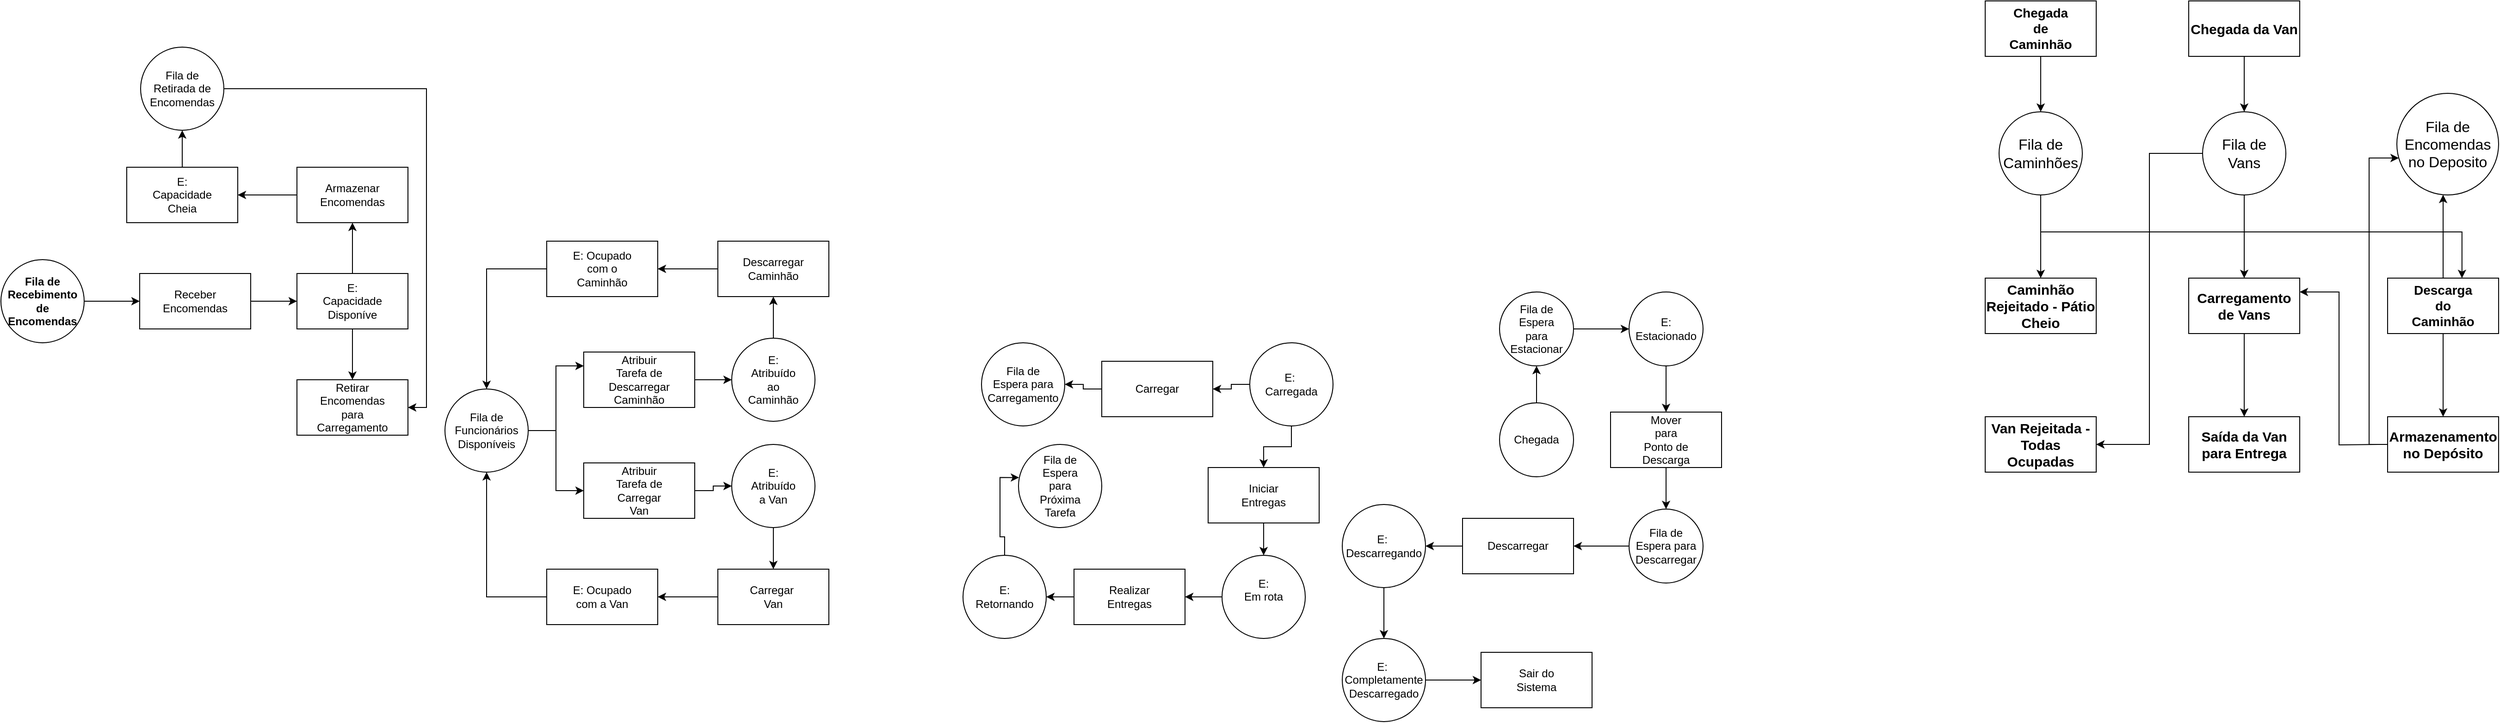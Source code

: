 <mxfile version="24.7.7">
  <diagram name="Página-1" id="Q5q7qPohx900-bVzsuvk">
    <mxGraphModel dx="4255" dy="557" grid="1" gridSize="10" guides="1" tooltips="1" connect="1" arrows="1" fold="1" page="1" pageScale="1" pageWidth="827" pageHeight="1169" math="0" shadow="0">
      <root>
        <mxCell id="0" />
        <mxCell id="1" parent="0" />
        <mxCell id="GUM8zhKuWnprm1asTcz1-36" style="edgeStyle=orthogonalEdgeStyle;rounded=0;orthogonalLoop=1;jettySize=auto;html=1;entryX=0.5;entryY=0;entryDx=0;entryDy=0;" parent="1" source="GUM8zhKuWnprm1asTcz1-1" target="GUM8zhKuWnprm1asTcz1-35" edge="1">
          <mxGeometry relative="1" as="geometry" />
        </mxCell>
        <mxCell id="GUM8zhKuWnprm1asTcz1-1" value="" style="ellipse;whiteSpace=wrap;html=1;aspect=fixed;" parent="1" vertex="1">
          <mxGeometry x="250" y="130" width="90" height="90" as="geometry" />
        </mxCell>
        <mxCell id="GUM8zhKuWnprm1asTcz1-34" style="edgeStyle=orthogonalEdgeStyle;rounded=0;orthogonalLoop=1;jettySize=auto;html=1;entryX=0.5;entryY=0;entryDx=0;entryDy=0;" parent="1" source="GUM8zhKuWnprm1asTcz1-2" target="GUM8zhKuWnprm1asTcz1-1" edge="1">
          <mxGeometry relative="1" as="geometry" />
        </mxCell>
        <mxCell id="GUM8zhKuWnprm1asTcz1-2" value="" style="rounded=0;whiteSpace=wrap;html=1;" parent="1" vertex="1">
          <mxGeometry x="235" y="10" width="120" height="60" as="geometry" />
        </mxCell>
        <mxCell id="GUM8zhKuWnprm1asTcz1-6" value="&lt;font style=&quot;font-size: 16px;&quot;&gt;Fila de Caminhões&lt;/font&gt;" style="text;strokeColor=none;align=center;fillColor=none;html=1;verticalAlign=middle;whiteSpace=wrap;rounded=0;" parent="1" vertex="1">
          <mxGeometry x="265" y="160" width="60" height="30" as="geometry" />
        </mxCell>
        <mxCell id="GUM8zhKuWnprm1asTcz1-8" value="" style="ellipse;whiteSpace=wrap;html=1;aspect=fixed;" parent="1" vertex="1">
          <mxGeometry x="680" y="110" width="110" height="110" as="geometry" />
        </mxCell>
        <mxCell id="GUM8zhKuWnprm1asTcz1-9" value="&lt;font style=&quot;font-size: 16px;&quot;&gt;Fila de Encomendas no Deposito&lt;/font&gt;" style="text;strokeColor=none;align=center;fillColor=none;html=1;verticalAlign=middle;whiteSpace=wrap;rounded=0;" parent="1" vertex="1">
          <mxGeometry x="705" y="150" width="60" height="30" as="geometry" />
        </mxCell>
        <mxCell id="GUM8zhKuWnprm1asTcz1-33" style="edgeStyle=orthogonalEdgeStyle;rounded=0;orthogonalLoop=1;jettySize=auto;html=1;" parent="1" source="GUM8zhKuWnprm1asTcz1-10" target="GUM8zhKuWnprm1asTcz1-15" edge="1">
          <mxGeometry relative="1" as="geometry" />
        </mxCell>
        <mxCell id="GUM8zhKuWnprm1asTcz1-42" style="edgeStyle=orthogonalEdgeStyle;rounded=0;orthogonalLoop=1;jettySize=auto;html=1;entryX=1;entryY=0.5;entryDx=0;entryDy=0;" parent="1" source="GUM8zhKuWnprm1asTcz1-10" target="GUM8zhKuWnprm1asTcz1-37" edge="1">
          <mxGeometry relative="1" as="geometry" />
        </mxCell>
        <mxCell id="GUM8zhKuWnprm1asTcz1-10" value="" style="ellipse;whiteSpace=wrap;html=1;aspect=fixed;" parent="1" vertex="1">
          <mxGeometry x="470" y="130" width="90" height="90" as="geometry" />
        </mxCell>
        <mxCell id="GUM8zhKuWnprm1asTcz1-11" value="&lt;font style=&quot;font-size: 16px;&quot;&gt;Fila de Vans&lt;/font&gt;" style="text;strokeColor=none;align=center;fillColor=none;html=1;verticalAlign=middle;whiteSpace=wrap;rounded=0;" parent="1" vertex="1">
          <mxGeometry x="485" y="160" width="60" height="30" as="geometry" />
        </mxCell>
        <mxCell id="GUM8zhKuWnprm1asTcz1-23" style="edgeStyle=orthogonalEdgeStyle;rounded=0;orthogonalLoop=1;jettySize=auto;html=1;" parent="1" source="GUM8zhKuWnprm1asTcz1-15" target="GUM8zhKuWnprm1asTcz1-22" edge="1">
          <mxGeometry relative="1" as="geometry" />
        </mxCell>
        <mxCell id="GUM8zhKuWnprm1asTcz1-15" value="&lt;b&gt;&lt;font style=&quot;font-size: 15px;&quot;&gt;Carregamento de Vans&lt;/font&gt;&lt;/b&gt;" style="rounded=0;whiteSpace=wrap;html=1;" parent="1" vertex="1">
          <mxGeometry x="455" y="310" width="120" height="60" as="geometry" />
        </mxCell>
        <mxCell id="GUM8zhKuWnprm1asTcz1-26" style="edgeStyle=orthogonalEdgeStyle;rounded=0;orthogonalLoop=1;jettySize=auto;html=1;" parent="1" source="GUM8zhKuWnprm1asTcz1-16" target="GUM8zhKuWnprm1asTcz1-8" edge="1">
          <mxGeometry relative="1" as="geometry">
            <Array as="points">
              <mxPoint x="730" y="240" />
              <mxPoint x="730" y="240" />
            </Array>
          </mxGeometry>
        </mxCell>
        <mxCell id="GUM8zhKuWnprm1asTcz1-31" style="edgeStyle=orthogonalEdgeStyle;rounded=0;orthogonalLoop=1;jettySize=auto;html=1;entryX=0.5;entryY=0;entryDx=0;entryDy=0;" parent="1" source="GUM8zhKuWnprm1asTcz1-16" target="GUM8zhKuWnprm1asTcz1-20" edge="1">
          <mxGeometry relative="1" as="geometry" />
        </mxCell>
        <mxCell id="GUM8zhKuWnprm1asTcz1-16" value="" style="rounded=0;whiteSpace=wrap;html=1;" parent="1" vertex="1">
          <mxGeometry x="670" y="310" width="120" height="60" as="geometry" />
        </mxCell>
        <mxCell id="GUM8zhKuWnprm1asTcz1-18" value="&lt;strong&gt;&lt;font style=&quot;font-size: 14px;&quot;&gt;Chegada de Caminhão&lt;/font&gt;&lt;/strong&gt;" style="text;strokeColor=none;align=center;fillColor=none;html=1;verticalAlign=middle;whiteSpace=wrap;rounded=0;" parent="1" vertex="1">
          <mxGeometry x="265" y="25" width="60" height="30" as="geometry" />
        </mxCell>
        <mxCell id="GUM8zhKuWnprm1asTcz1-19" value="&lt;b&gt;&lt;font style=&quot;font-size: 14px;&quot;&gt;Descarga do Caminhão&lt;/font&gt;&lt;/b&gt;" style="text;strokeColor=none;align=center;fillColor=none;html=1;verticalAlign=middle;whiteSpace=wrap;rounded=0;" parent="1" vertex="1">
          <mxGeometry x="700" y="325" width="60" height="30" as="geometry" />
        </mxCell>
        <mxCell id="GUM8zhKuWnprm1asTcz1-27" style="edgeStyle=orthogonalEdgeStyle;rounded=0;orthogonalLoop=1;jettySize=auto;html=1;" parent="1" source="GUM8zhKuWnprm1asTcz1-20" target="GUM8zhKuWnprm1asTcz1-8" edge="1">
          <mxGeometry relative="1" as="geometry">
            <Array as="points">
              <mxPoint x="650" y="490" />
              <mxPoint x="650" y="180" />
            </Array>
          </mxGeometry>
        </mxCell>
        <mxCell id="GUM8zhKuWnprm1asTcz1-20" value="" style="rounded=0;whiteSpace=wrap;html=1;" parent="1" vertex="1">
          <mxGeometry x="670" y="460" width="120" height="60" as="geometry" />
        </mxCell>
        <mxCell id="GUM8zhKuWnprm1asTcz1-28" style="edgeStyle=orthogonalEdgeStyle;rounded=0;orthogonalLoop=1;jettySize=auto;html=1;entryX=1;entryY=0.25;entryDx=0;entryDy=0;" parent="1" target="GUM8zhKuWnprm1asTcz1-15" edge="1">
          <mxGeometry relative="1" as="geometry">
            <mxPoint x="660" y="490" as="sourcePoint" />
          </mxGeometry>
        </mxCell>
        <mxCell id="GUM8zhKuWnprm1asTcz1-21" value="&lt;b&gt;&lt;font style=&quot;font-size: 15px;&quot;&gt;Armazenamento no Depósito&lt;/font&gt;&lt;/b&gt;" style="text;strokeColor=none;align=center;fillColor=none;html=1;verticalAlign=middle;whiteSpace=wrap;rounded=0;" parent="1" vertex="1">
          <mxGeometry x="700" y="475" width="60" height="30" as="geometry" />
        </mxCell>
        <mxCell id="GUM8zhKuWnprm1asTcz1-22" value="&lt;b&gt;&lt;font style=&quot;font-size: 15px;&quot;&gt;Saída da Van para Entrega&lt;/font&gt;&lt;/b&gt;" style="rounded=0;whiteSpace=wrap;html=1;" parent="1" vertex="1">
          <mxGeometry x="455" y="460" width="120" height="60" as="geometry" />
        </mxCell>
        <mxCell id="GUM8zhKuWnprm1asTcz1-24" style="edgeStyle=orthogonalEdgeStyle;rounded=0;orthogonalLoop=1;jettySize=auto;html=1;entryX=0.67;entryY=0;entryDx=0;entryDy=0;entryPerimeter=0;" parent="1" source="GUM8zhKuWnprm1asTcz1-1" target="GUM8zhKuWnprm1asTcz1-16" edge="1">
          <mxGeometry relative="1" as="geometry">
            <Array as="points">
              <mxPoint x="295" y="260" />
              <mxPoint x="750" y="260" />
            </Array>
          </mxGeometry>
        </mxCell>
        <mxCell id="GUM8zhKuWnprm1asTcz1-32" style="edgeStyle=orthogonalEdgeStyle;rounded=0;orthogonalLoop=1;jettySize=auto;html=1;" parent="1" source="GUM8zhKuWnprm1asTcz1-30" target="GUM8zhKuWnprm1asTcz1-10" edge="1">
          <mxGeometry relative="1" as="geometry" />
        </mxCell>
        <mxCell id="GUM8zhKuWnprm1asTcz1-30" value="&lt;b&gt;&lt;font style=&quot;font-size: 15px;&quot;&gt;Chegada da Van&lt;/font&gt;&lt;/b&gt;" style="rounded=0;whiteSpace=wrap;html=1;" parent="1" vertex="1">
          <mxGeometry x="455" y="10" width="120" height="60" as="geometry" />
        </mxCell>
        <mxCell id="GUM8zhKuWnprm1asTcz1-35" value="&lt;b&gt;&lt;font style=&quot;font-size: 15px;&quot;&gt;Caminhão Rejeitado - Pátio Cheio&lt;/font&gt;&lt;/b&gt;" style="rounded=0;whiteSpace=wrap;html=1;" parent="1" vertex="1">
          <mxGeometry x="235" y="310" width="120" height="60" as="geometry" />
        </mxCell>
        <mxCell id="GUM8zhKuWnprm1asTcz1-37" value="&lt;b&gt;&lt;font style=&quot;font-size: 15px;&quot;&gt;Van Rejeitada - Todas Ocupadas&lt;/font&gt;&lt;/b&gt;" style="rounded=0;whiteSpace=wrap;html=1;" parent="1" vertex="1">
          <mxGeometry x="235" y="460" width="120" height="60" as="geometry" />
        </mxCell>
        <mxCell id="uj5L98HSaP3SKRjl4dqv-31" style="edgeStyle=orthogonalEdgeStyle;rounded=0;orthogonalLoop=1;jettySize=auto;html=1;entryX=0;entryY=0.5;entryDx=0;entryDy=0;" edge="1" parent="1" source="uj5L98HSaP3SKRjl4dqv-2" target="uj5L98HSaP3SKRjl4dqv-5">
          <mxGeometry relative="1" as="geometry" />
        </mxCell>
        <mxCell id="uj5L98HSaP3SKRjl4dqv-2" value="" style="ellipse;whiteSpace=wrap;html=1;aspect=fixed;" vertex="1" parent="1">
          <mxGeometry x="-290" y="325" width="80" height="80" as="geometry" />
        </mxCell>
        <mxCell id="uj5L98HSaP3SKRjl4dqv-3" value="Fila de Espera para Estacionar" style="text;strokeColor=none;align=center;fillColor=none;html=1;verticalAlign=middle;whiteSpace=wrap;rounded=0;" vertex="1" parent="1">
          <mxGeometry x="-280" y="350" width="60" height="30" as="geometry" />
        </mxCell>
        <mxCell id="uj5L98HSaP3SKRjl4dqv-32" style="edgeStyle=orthogonalEdgeStyle;rounded=0;orthogonalLoop=1;jettySize=auto;html=1;entryX=0.5;entryY=0;entryDx=0;entryDy=0;" edge="1" parent="1" source="uj5L98HSaP3SKRjl4dqv-5" target="uj5L98HSaP3SKRjl4dqv-22">
          <mxGeometry relative="1" as="geometry" />
        </mxCell>
        <mxCell id="uj5L98HSaP3SKRjl4dqv-5" value="" style="ellipse;whiteSpace=wrap;html=1;aspect=fixed;" vertex="1" parent="1">
          <mxGeometry x="-150" y="325" width="80" height="80" as="geometry" />
        </mxCell>
        <mxCell id="uj5L98HSaP3SKRjl4dqv-7" value="E: Estacionado" style="text;strokeColor=none;align=center;fillColor=none;html=1;verticalAlign=middle;whiteSpace=wrap;rounded=0;" vertex="1" parent="1">
          <mxGeometry x="-140" y="350" width="60" height="30" as="geometry" />
        </mxCell>
        <mxCell id="uj5L98HSaP3SKRjl4dqv-35" style="edgeStyle=orthogonalEdgeStyle;rounded=0;orthogonalLoop=1;jettySize=auto;html=1;entryX=1;entryY=0.5;entryDx=0;entryDy=0;" edge="1" parent="1" source="uj5L98HSaP3SKRjl4dqv-8" target="uj5L98HSaP3SKRjl4dqv-24">
          <mxGeometry relative="1" as="geometry" />
        </mxCell>
        <mxCell id="uj5L98HSaP3SKRjl4dqv-8" value="" style="ellipse;whiteSpace=wrap;html=1;aspect=fixed;" vertex="1" parent="1">
          <mxGeometry x="-150" y="560" width="80" height="80" as="geometry" />
        </mxCell>
        <mxCell id="uj5L98HSaP3SKRjl4dqv-9" value="Fila de Espera para Descarregar" style="text;strokeColor=none;align=center;fillColor=none;html=1;verticalAlign=middle;whiteSpace=wrap;rounded=0;" vertex="1" parent="1">
          <mxGeometry x="-140" y="585" width="60" height="30" as="geometry" />
        </mxCell>
        <mxCell id="uj5L98HSaP3SKRjl4dqv-37" style="edgeStyle=orthogonalEdgeStyle;rounded=0;orthogonalLoop=1;jettySize=auto;html=1;entryX=0.5;entryY=0;entryDx=0;entryDy=0;" edge="1" parent="1" source="uj5L98HSaP3SKRjl4dqv-11" target="uj5L98HSaP3SKRjl4dqv-17">
          <mxGeometry relative="1" as="geometry" />
        </mxCell>
        <mxCell id="uj5L98HSaP3SKRjl4dqv-11" value="" style="ellipse;whiteSpace=wrap;html=1;aspect=fixed;" vertex="1" parent="1">
          <mxGeometry x="-460" y="555" width="90" height="90" as="geometry" />
        </mxCell>
        <mxCell id="uj5L98HSaP3SKRjl4dqv-12" value="E:&amp;nbsp;&lt;br&gt;Descarregando" style="text;strokeColor=none;align=center;fillColor=none;html=1;verticalAlign=middle;whiteSpace=wrap;rounded=0;" vertex="1" parent="1">
          <mxGeometry x="-445" y="585" width="60" height="30" as="geometry" />
        </mxCell>
        <mxCell id="uj5L98HSaP3SKRjl4dqv-38" style="edgeStyle=orthogonalEdgeStyle;rounded=0;orthogonalLoop=1;jettySize=auto;html=1;entryX=0;entryY=0.5;entryDx=0;entryDy=0;" edge="1" parent="1" source="uj5L98HSaP3SKRjl4dqv-17" target="uj5L98HSaP3SKRjl4dqv-26">
          <mxGeometry relative="1" as="geometry" />
        </mxCell>
        <mxCell id="uj5L98HSaP3SKRjl4dqv-17" value="" style="ellipse;whiteSpace=wrap;html=1;aspect=fixed;" vertex="1" parent="1">
          <mxGeometry x="-460" y="700" width="90" height="90" as="geometry" />
        </mxCell>
        <mxCell id="uj5L98HSaP3SKRjl4dqv-18" value="E:&amp;nbsp;&lt;br&gt;Completamente Descarregado" style="text;strokeColor=none;align=center;fillColor=none;html=1;verticalAlign=middle;whiteSpace=wrap;rounded=0;" vertex="1" parent="1">
          <mxGeometry x="-445" y="730" width="60" height="30" as="geometry" />
        </mxCell>
        <mxCell id="uj5L98HSaP3SKRjl4dqv-33" style="edgeStyle=orthogonalEdgeStyle;rounded=0;orthogonalLoop=1;jettySize=auto;html=1;entryX=0.5;entryY=0;entryDx=0;entryDy=0;" edge="1" parent="1" source="uj5L98HSaP3SKRjl4dqv-22" target="uj5L98HSaP3SKRjl4dqv-8">
          <mxGeometry relative="1" as="geometry" />
        </mxCell>
        <mxCell id="uj5L98HSaP3SKRjl4dqv-22" value="" style="rounded=0;whiteSpace=wrap;html=1;" vertex="1" parent="1">
          <mxGeometry x="-170" y="455" width="120" height="60" as="geometry" />
        </mxCell>
        <mxCell id="uj5L98HSaP3SKRjl4dqv-23" value="Mover para Ponto de Descarga" style="text;strokeColor=none;align=center;fillColor=none;html=1;verticalAlign=middle;whiteSpace=wrap;rounded=0;" vertex="1" parent="1">
          <mxGeometry x="-140" y="470" width="60" height="30" as="geometry" />
        </mxCell>
        <mxCell id="uj5L98HSaP3SKRjl4dqv-36" style="edgeStyle=orthogonalEdgeStyle;rounded=0;orthogonalLoop=1;jettySize=auto;html=1;entryX=1;entryY=0.5;entryDx=0;entryDy=0;" edge="1" parent="1" source="uj5L98HSaP3SKRjl4dqv-24" target="uj5L98HSaP3SKRjl4dqv-11">
          <mxGeometry relative="1" as="geometry" />
        </mxCell>
        <mxCell id="uj5L98HSaP3SKRjl4dqv-24" value="" style="rounded=0;whiteSpace=wrap;html=1;" vertex="1" parent="1">
          <mxGeometry x="-330" y="570" width="120" height="60" as="geometry" />
        </mxCell>
        <mxCell id="uj5L98HSaP3SKRjl4dqv-25" value="Descarregar " style="text;strokeColor=none;align=center;fillColor=none;html=1;verticalAlign=middle;whiteSpace=wrap;rounded=0;" vertex="1" parent="1">
          <mxGeometry x="-300" y="585" width="60" height="30" as="geometry" />
        </mxCell>
        <mxCell id="uj5L98HSaP3SKRjl4dqv-26" value="" style="rounded=0;whiteSpace=wrap;html=1;" vertex="1" parent="1">
          <mxGeometry x="-310" y="715" width="120" height="60" as="geometry" />
        </mxCell>
        <mxCell id="uj5L98HSaP3SKRjl4dqv-27" value="Sair do Sistema" style="text;strokeColor=none;align=center;fillColor=none;html=1;verticalAlign=middle;whiteSpace=wrap;rounded=0;" vertex="1" parent="1">
          <mxGeometry x="-280" y="730" width="60" height="30" as="geometry" />
        </mxCell>
        <mxCell id="uj5L98HSaP3SKRjl4dqv-41" style="edgeStyle=orthogonalEdgeStyle;rounded=0;orthogonalLoop=1;jettySize=auto;html=1;entryX=0.5;entryY=1;entryDx=0;entryDy=0;" edge="1" parent="1" source="uj5L98HSaP3SKRjl4dqv-28" target="uj5L98HSaP3SKRjl4dqv-2">
          <mxGeometry relative="1" as="geometry" />
        </mxCell>
        <mxCell id="uj5L98HSaP3SKRjl4dqv-28" value="" style="ellipse;whiteSpace=wrap;html=1;aspect=fixed;" vertex="1" parent="1">
          <mxGeometry x="-290" y="445" width="80" height="80" as="geometry" />
        </mxCell>
        <mxCell id="uj5L98HSaP3SKRjl4dqv-29" value="Chegada" style="text;strokeColor=none;align=center;fillColor=none;html=1;verticalAlign=middle;whiteSpace=wrap;rounded=0;" vertex="1" parent="1">
          <mxGeometry x="-280" y="470" width="60" height="30" as="geometry" />
        </mxCell>
        <mxCell id="uj5L98HSaP3SKRjl4dqv-42" value="" style="ellipse;whiteSpace=wrap;html=1;aspect=fixed;" vertex="1" parent="1">
          <mxGeometry x="-850" y="380" width="90" height="90" as="geometry" />
        </mxCell>
        <mxCell id="uj5L98HSaP3SKRjl4dqv-43" value="Fila de Espera para Carregamento" style="text;strokeColor=none;align=center;fillColor=none;html=1;verticalAlign=middle;whiteSpace=wrap;rounded=0;" vertex="1" parent="1">
          <mxGeometry x="-835" y="410" width="60" height="30" as="geometry" />
        </mxCell>
        <mxCell id="uj5L98HSaP3SKRjl4dqv-91" style="edgeStyle=orthogonalEdgeStyle;rounded=0;orthogonalLoop=1;jettySize=auto;html=1;entryX=1;entryY=0.5;entryDx=0;entryDy=0;" edge="1" parent="1" source="uj5L98HSaP3SKRjl4dqv-44" target="uj5L98HSaP3SKRjl4dqv-79">
          <mxGeometry relative="1" as="geometry" />
        </mxCell>
        <mxCell id="uj5L98HSaP3SKRjl4dqv-92" style="edgeStyle=orthogonalEdgeStyle;rounded=0;orthogonalLoop=1;jettySize=auto;html=1;entryX=0.5;entryY=0;entryDx=0;entryDy=0;" edge="1" parent="1" source="uj5L98HSaP3SKRjl4dqv-44" target="uj5L98HSaP3SKRjl4dqv-60">
          <mxGeometry relative="1" as="geometry" />
        </mxCell>
        <mxCell id="uj5L98HSaP3SKRjl4dqv-44" value="" style="ellipse;whiteSpace=wrap;html=1;aspect=fixed;" vertex="1" parent="1">
          <mxGeometry x="-560" y="380" width="90" height="90" as="geometry" />
        </mxCell>
        <mxCell id="uj5L98HSaP3SKRjl4dqv-45" value="E:&amp;nbsp;&lt;br&gt;Carregada" style="text;strokeColor=none;align=center;fillColor=none;html=1;verticalAlign=middle;whiteSpace=wrap;rounded=0;" vertex="1" parent="1">
          <mxGeometry x="-545" y="410" width="60" height="30" as="geometry" />
        </mxCell>
        <mxCell id="uj5L98HSaP3SKRjl4dqv-93" style="edgeStyle=orthogonalEdgeStyle;rounded=0;orthogonalLoop=1;jettySize=auto;html=1;entryX=1;entryY=0.5;entryDx=0;entryDy=0;" edge="1" parent="1" source="uj5L98HSaP3SKRjl4dqv-48" target="uj5L98HSaP3SKRjl4dqv-62">
          <mxGeometry relative="1" as="geometry" />
        </mxCell>
        <mxCell id="uj5L98HSaP3SKRjl4dqv-48" value="" style="ellipse;whiteSpace=wrap;html=1;aspect=fixed;" vertex="1" parent="1">
          <mxGeometry x="-590" y="610" width="90" height="90" as="geometry" />
        </mxCell>
        <mxCell id="uj5L98HSaP3SKRjl4dqv-49" value="E: &lt;br&gt;Em rota&lt;br&gt;&lt;span style=&quot;color: rgba(0, 0, 0, 0); font-family: monospace; font-size: 0px; text-align: start; text-wrap: nowrap;&quot;&gt;%3CmxGraphModel%3E%3Croot%3E%3CmxCell%20id%3D%220%22%2F%3E%3CmxCell%20id%3D%221%22%20parent%3D%220%22%2F%3E%3CmxCell%20id%3D%222%22%20value%3D%22%22%20style%3D%22ellipse%3BwhiteSpace%3Dwrap%3Bhtml%3D1%3Baspect%3Dfixed%3B%22%20vertex%3D%221%22%20parent%3D%221%22%3E%3CmxGeometry%20x%3D%22-680%22%20y%3D%22520%22%20width%3D%2290%22%20height%3D%2290%22%20as%3D%22geometry%22%2F%3E%3C%2FmxCell%3E%3CmxCell%20id%3D%223%22%20value%3D%22E%3A%26amp%3Bnbsp%3B%26lt%3Bbr%26gt%3BCarregada%22%20style%3D%22text%3BstrokeColor%3Dnone%3Balign%3Dcenter%3BfillColor%3Dnone%3Bhtml%3D1%3BverticalAlign%3Dmiddle%3BwhiteSpace%3Dwrap%3Brounded%3D0%3B%22%20vertex%3D%221%22%20parent%3D%221%22%3E%3CmxGeometry%20x%3D%22-665%22%20y%3D%22550%22%20width%3D%2260%22%20height%3D%2230%22%20as%3D%22geometry%22%2F%3E%3C%2FmxCell%3E%3C%2Froot%3E%3C%2FmxGraphModel%3E&lt;/span&gt;&lt;span style=&quot;color: rgba(0, 0, 0, 0); font-family: monospace; font-size: 0px; text-align: start; text-wrap: nowrap;&quot;&gt;asdf3CmxGraphModel%3E%3Croot%3E%3CmxCell%20id%3D%220%22%2F%3E%3CmxCell%20id%3D%221%22%20parent%3D%220%22%2F%3E%3CmxCell%20id%3D%222%22%20value%3D%22%22%20style%3D%22ellipse%3BwhiteSpace%3Dwrap%3Bhtml%3D1%3Baspect%3Dfixed%3B%22%20vertex%3D%221%22%20parent%3D%221%22%3E%3CmxGeometry%20x%3D%22-680%22%20y%3D%22520%22%20width%3D%2290%22%20height%3D%2290%22%20as%3D%22geometry%22%2F%3E%3C%2FmxCell%3E%3CmxCell%20id%3D%223%22%20value%3D%22E%3A%26amp%3Bnbsp%3B%26lt%3Bbr%26gt%3BCarregada%22%20style%3D%22text%3BstrokeColor%3Dnone%3Balign%3Dcenter%3BfillColor%3Dnone%3Bhtml%3D1%3BverticalAlign%3Dmiddle%3BwhiteSpace%3Dwrap%3Brounded%3D0%3B%22%20vertex%3D%221%22%20parent%3D%221%22%3E%3CmxGeometry%20x%3D%22-665%22%20y%3D%22550%22%20width%3D%2260%22%20height%3D%2230%22%20as%3D%22geometry%22%2F%3E%3C%2FmxCell%3E%3C%2Froot%3E%3C%2FmxGraphModel%3E&lt;/span&gt;" style="text;strokeColor=none;align=center;fillColor=none;html=1;verticalAlign=middle;whiteSpace=wrap;rounded=0;" vertex="1" parent="1">
          <mxGeometry x="-575" y="640" width="60" height="30" as="geometry" />
        </mxCell>
        <mxCell id="uj5L98HSaP3SKRjl4dqv-52" value="" style="ellipse;whiteSpace=wrap;html=1;aspect=fixed;" vertex="1" parent="1">
          <mxGeometry x="-810" y="490" width="90" height="90" as="geometry" />
        </mxCell>
        <mxCell id="uj5L98HSaP3SKRjl4dqv-53" value="Fila de Espera para Próxima Tarefa" style="text;strokeColor=none;align=center;fillColor=none;html=1;verticalAlign=middle;whiteSpace=wrap;rounded=0;" vertex="1" parent="1">
          <mxGeometry x="-795" y="520" width="60" height="30" as="geometry" />
        </mxCell>
        <mxCell id="uj5L98HSaP3SKRjl4dqv-76" style="edgeStyle=orthogonalEdgeStyle;rounded=0;orthogonalLoop=1;jettySize=auto;html=1;entryX=0.5;entryY=0;entryDx=0;entryDy=0;" edge="1" parent="1" source="uj5L98HSaP3SKRjl4dqv-60" target="uj5L98HSaP3SKRjl4dqv-48">
          <mxGeometry relative="1" as="geometry" />
        </mxCell>
        <mxCell id="uj5L98HSaP3SKRjl4dqv-60" value="" style="rounded=0;whiteSpace=wrap;html=1;" vertex="1" parent="1">
          <mxGeometry x="-605" y="515" width="120" height="60" as="geometry" />
        </mxCell>
        <mxCell id="uj5L98HSaP3SKRjl4dqv-61" value="Iniciar Entregas" style="text;strokeColor=none;align=center;fillColor=none;html=1;verticalAlign=middle;whiteSpace=wrap;rounded=0;" vertex="1" parent="1">
          <mxGeometry x="-575" y="530" width="60" height="30" as="geometry" />
        </mxCell>
        <mxCell id="uj5L98HSaP3SKRjl4dqv-96" style="edgeStyle=orthogonalEdgeStyle;rounded=0;orthogonalLoop=1;jettySize=auto;html=1;entryX=1;entryY=0.5;entryDx=0;entryDy=0;" edge="1" parent="1" source="uj5L98HSaP3SKRjl4dqv-62" target="uj5L98HSaP3SKRjl4dqv-94">
          <mxGeometry relative="1" as="geometry" />
        </mxCell>
        <mxCell id="uj5L98HSaP3SKRjl4dqv-62" value="" style="rounded=0;whiteSpace=wrap;html=1;" vertex="1" parent="1">
          <mxGeometry x="-750" y="625" width="120" height="60" as="geometry" />
        </mxCell>
        <mxCell id="uj5L98HSaP3SKRjl4dqv-63" value="Realizar Entregas " style="text;strokeColor=none;align=center;fillColor=none;html=1;verticalAlign=middle;whiteSpace=wrap;rounded=0;" vertex="1" parent="1">
          <mxGeometry x="-720" y="640" width="60" height="30" as="geometry" />
        </mxCell>
        <mxCell id="uj5L98HSaP3SKRjl4dqv-90" style="edgeStyle=orthogonalEdgeStyle;rounded=0;orthogonalLoop=1;jettySize=auto;html=1;entryX=1;entryY=0.5;entryDx=0;entryDy=0;" edge="1" parent="1" source="uj5L98HSaP3SKRjl4dqv-79" target="uj5L98HSaP3SKRjl4dqv-42">
          <mxGeometry relative="1" as="geometry" />
        </mxCell>
        <mxCell id="uj5L98HSaP3SKRjl4dqv-79" value="" style="rounded=0;whiteSpace=wrap;html=1;" vertex="1" parent="1">
          <mxGeometry x="-720" y="400" width="120" height="60" as="geometry" />
        </mxCell>
        <mxCell id="uj5L98HSaP3SKRjl4dqv-80" value="Carregar" style="text;strokeColor=none;align=center;fillColor=none;html=1;verticalAlign=middle;whiteSpace=wrap;rounded=0;" vertex="1" parent="1">
          <mxGeometry x="-690" y="415" width="60" height="30" as="geometry" />
        </mxCell>
        <mxCell id="uj5L98HSaP3SKRjl4dqv-94" value="" style="ellipse;whiteSpace=wrap;html=1;aspect=fixed;" vertex="1" parent="1">
          <mxGeometry x="-870" y="610" width="90" height="90" as="geometry" />
        </mxCell>
        <mxCell id="uj5L98HSaP3SKRjl4dqv-95" value="E:&lt;br&gt;Retornando" style="text;strokeColor=none;align=center;fillColor=none;html=1;verticalAlign=middle;whiteSpace=wrap;rounded=0;" vertex="1" parent="1">
          <mxGeometry x="-855" y="640" width="60" height="30" as="geometry" />
        </mxCell>
        <mxCell id="uj5L98HSaP3SKRjl4dqv-97" style="edgeStyle=orthogonalEdgeStyle;rounded=0;orthogonalLoop=1;jettySize=auto;html=1;entryX=0.007;entryY=0.398;entryDx=0;entryDy=0;entryPerimeter=0;" edge="1" parent="1" source="uj5L98HSaP3SKRjl4dqv-94" target="uj5L98HSaP3SKRjl4dqv-52">
          <mxGeometry relative="1" as="geometry" />
        </mxCell>
        <mxCell id="uj5L98HSaP3SKRjl4dqv-116" style="edgeStyle=orthogonalEdgeStyle;rounded=0;orthogonalLoop=1;jettySize=auto;html=1;entryX=0;entryY=0.25;entryDx=0;entryDy=0;" edge="1" parent="1" source="uj5L98HSaP3SKRjl4dqv-98" target="uj5L98HSaP3SKRjl4dqv-100">
          <mxGeometry relative="1" as="geometry" />
        </mxCell>
        <mxCell id="uj5L98HSaP3SKRjl4dqv-117" style="edgeStyle=orthogonalEdgeStyle;rounded=0;orthogonalLoop=1;jettySize=auto;html=1;" edge="1" parent="1" source="uj5L98HSaP3SKRjl4dqv-98" target="uj5L98HSaP3SKRjl4dqv-102">
          <mxGeometry relative="1" as="geometry" />
        </mxCell>
        <mxCell id="uj5L98HSaP3SKRjl4dqv-98" value="" style="ellipse;whiteSpace=wrap;html=1;aspect=fixed;" vertex="1" parent="1">
          <mxGeometry x="-1430" y="430" width="90" height="90" as="geometry" />
        </mxCell>
        <mxCell id="uj5L98HSaP3SKRjl4dqv-99" value="Fila de Funcionários Disponíveis" style="text;strokeColor=none;align=center;fillColor=none;html=1;verticalAlign=middle;whiteSpace=wrap;rounded=0;" vertex="1" parent="1">
          <mxGeometry x="-1415" y="460" width="60" height="30" as="geometry" />
        </mxCell>
        <mxCell id="uj5L98HSaP3SKRjl4dqv-118" style="edgeStyle=orthogonalEdgeStyle;rounded=0;orthogonalLoop=1;jettySize=auto;html=1;entryX=0;entryY=0.5;entryDx=0;entryDy=0;" edge="1" parent="1" source="uj5L98HSaP3SKRjl4dqv-100" target="uj5L98HSaP3SKRjl4dqv-104">
          <mxGeometry relative="1" as="geometry" />
        </mxCell>
        <mxCell id="uj5L98HSaP3SKRjl4dqv-100" value="" style="rounded=0;whiteSpace=wrap;html=1;" vertex="1" parent="1">
          <mxGeometry x="-1280" y="390" width="120" height="60" as="geometry" />
        </mxCell>
        <mxCell id="uj5L98HSaP3SKRjl4dqv-101" value="Atribuir Tarefa de Descarregar Caminhão " style="text;strokeColor=none;align=center;fillColor=none;html=1;verticalAlign=middle;whiteSpace=wrap;rounded=0;" vertex="1" parent="1">
          <mxGeometry x="-1250" y="405" width="60" height="30" as="geometry" />
        </mxCell>
        <mxCell id="uj5L98HSaP3SKRjl4dqv-121" style="edgeStyle=orthogonalEdgeStyle;rounded=0;orthogonalLoop=1;jettySize=auto;html=1;" edge="1" parent="1" source="uj5L98HSaP3SKRjl4dqv-102" target="uj5L98HSaP3SKRjl4dqv-106">
          <mxGeometry relative="1" as="geometry" />
        </mxCell>
        <mxCell id="uj5L98HSaP3SKRjl4dqv-102" value="" style="rounded=0;whiteSpace=wrap;html=1;" vertex="1" parent="1">
          <mxGeometry x="-1280" y="510" width="120" height="60" as="geometry" />
        </mxCell>
        <mxCell id="uj5L98HSaP3SKRjl4dqv-103" value="Atribuir Tarefa de Carregar Van " style="text;strokeColor=none;align=center;fillColor=none;html=1;verticalAlign=middle;whiteSpace=wrap;rounded=0;" vertex="1" parent="1">
          <mxGeometry x="-1250" y="525" width="60" height="30" as="geometry" />
        </mxCell>
        <mxCell id="uj5L98HSaP3SKRjl4dqv-122" style="edgeStyle=orthogonalEdgeStyle;rounded=0;orthogonalLoop=1;jettySize=auto;html=1;entryX=0.5;entryY=1;entryDx=0;entryDy=0;" edge="1" parent="1" source="uj5L98HSaP3SKRjl4dqv-104" target="uj5L98HSaP3SKRjl4dqv-108">
          <mxGeometry relative="1" as="geometry" />
        </mxCell>
        <mxCell id="uj5L98HSaP3SKRjl4dqv-104" value="" style="ellipse;whiteSpace=wrap;html=1;aspect=fixed;" vertex="1" parent="1">
          <mxGeometry x="-1120" y="375" width="90" height="90" as="geometry" />
        </mxCell>
        <mxCell id="uj5L98HSaP3SKRjl4dqv-105" value="E:&lt;div&gt;Atribuído ao Caminhão&lt;br&gt;&lt;/div&gt;" style="text;strokeColor=none;align=center;fillColor=none;html=1;verticalAlign=middle;whiteSpace=wrap;rounded=0;" vertex="1" parent="1">
          <mxGeometry x="-1105" y="405" width="60" height="30" as="geometry" />
        </mxCell>
        <mxCell id="uj5L98HSaP3SKRjl4dqv-123" style="edgeStyle=orthogonalEdgeStyle;rounded=0;orthogonalLoop=1;jettySize=auto;html=1;entryX=0.5;entryY=0;entryDx=0;entryDy=0;" edge="1" parent="1" source="uj5L98HSaP3SKRjl4dqv-106" target="uj5L98HSaP3SKRjl4dqv-110">
          <mxGeometry relative="1" as="geometry" />
        </mxCell>
        <mxCell id="uj5L98HSaP3SKRjl4dqv-106" value="" style="ellipse;whiteSpace=wrap;html=1;aspect=fixed;" vertex="1" parent="1">
          <mxGeometry x="-1120" y="490" width="90" height="90" as="geometry" />
        </mxCell>
        <mxCell id="uj5L98HSaP3SKRjl4dqv-107" value="E:&lt;div&gt;Atribuído a Van&lt;/div&gt;" style="text;strokeColor=none;align=center;fillColor=none;html=1;verticalAlign=middle;whiteSpace=wrap;rounded=0;" vertex="1" parent="1">
          <mxGeometry x="-1105" y="520" width="60" height="30" as="geometry" />
        </mxCell>
        <mxCell id="uj5L98HSaP3SKRjl4dqv-126" style="edgeStyle=orthogonalEdgeStyle;rounded=0;orthogonalLoop=1;jettySize=auto;html=1;" edge="1" parent="1" source="uj5L98HSaP3SKRjl4dqv-108" target="uj5L98HSaP3SKRjl4dqv-124">
          <mxGeometry relative="1" as="geometry" />
        </mxCell>
        <mxCell id="uj5L98HSaP3SKRjl4dqv-108" value="" style="rounded=0;whiteSpace=wrap;html=1;" vertex="1" parent="1">
          <mxGeometry x="-1135" y="270" width="120" height="60" as="geometry" />
        </mxCell>
        <mxCell id="uj5L98HSaP3SKRjl4dqv-109" value="Descarregar Caminhão " style="text;strokeColor=none;align=center;fillColor=none;html=1;verticalAlign=middle;whiteSpace=wrap;rounded=0;" vertex="1" parent="1">
          <mxGeometry x="-1105" y="285" width="60" height="30" as="geometry" />
        </mxCell>
        <mxCell id="uj5L98HSaP3SKRjl4dqv-130" style="edgeStyle=orthogonalEdgeStyle;rounded=0;orthogonalLoop=1;jettySize=auto;html=1;entryX=1;entryY=0.5;entryDx=0;entryDy=0;" edge="1" parent="1" source="uj5L98HSaP3SKRjl4dqv-110" target="uj5L98HSaP3SKRjl4dqv-128">
          <mxGeometry relative="1" as="geometry" />
        </mxCell>
        <mxCell id="uj5L98HSaP3SKRjl4dqv-110" value="" style="rounded=0;whiteSpace=wrap;html=1;" vertex="1" parent="1">
          <mxGeometry x="-1135" y="625" width="120" height="60" as="geometry" />
        </mxCell>
        <mxCell id="uj5L98HSaP3SKRjl4dqv-111" value="Carregar&amp;nbsp;&lt;br&gt;Van" style="text;strokeColor=none;align=center;fillColor=none;html=1;verticalAlign=middle;whiteSpace=wrap;rounded=0;" vertex="1" parent="1">
          <mxGeometry x="-1105" y="640" width="60" height="30" as="geometry" />
        </mxCell>
        <mxCell id="uj5L98HSaP3SKRjl4dqv-127" style="edgeStyle=orthogonalEdgeStyle;rounded=0;orthogonalLoop=1;jettySize=auto;html=1;entryX=0.5;entryY=0;entryDx=0;entryDy=0;" edge="1" parent="1" source="uj5L98HSaP3SKRjl4dqv-124" target="uj5L98HSaP3SKRjl4dqv-98">
          <mxGeometry relative="1" as="geometry" />
        </mxCell>
        <mxCell id="uj5L98HSaP3SKRjl4dqv-124" value="" style="rounded=0;whiteSpace=wrap;html=1;" vertex="1" parent="1">
          <mxGeometry x="-1320" y="270" width="120" height="60" as="geometry" />
        </mxCell>
        <mxCell id="uj5L98HSaP3SKRjl4dqv-125" value="E:&amp;nbsp;Ocupado com o Caminhão" style="text;strokeColor=none;align=center;fillColor=none;html=1;verticalAlign=middle;whiteSpace=wrap;rounded=0;" vertex="1" parent="1">
          <mxGeometry x="-1290" y="285" width="60" height="30" as="geometry" />
        </mxCell>
        <mxCell id="uj5L98HSaP3SKRjl4dqv-131" style="edgeStyle=orthogonalEdgeStyle;rounded=0;orthogonalLoop=1;jettySize=auto;html=1;entryX=0.5;entryY=1;entryDx=0;entryDy=0;" edge="1" parent="1" source="uj5L98HSaP3SKRjl4dqv-128" target="uj5L98HSaP3SKRjl4dqv-98">
          <mxGeometry relative="1" as="geometry" />
        </mxCell>
        <mxCell id="uj5L98HSaP3SKRjl4dqv-128" value="" style="rounded=0;whiteSpace=wrap;html=1;" vertex="1" parent="1">
          <mxGeometry x="-1320" y="625" width="120" height="60" as="geometry" />
        </mxCell>
        <mxCell id="uj5L98HSaP3SKRjl4dqv-129" value="E:&amp;nbsp;Ocupado com a Van" style="text;strokeColor=none;align=center;fillColor=none;html=1;verticalAlign=middle;whiteSpace=wrap;rounded=0;" vertex="1" parent="1">
          <mxGeometry x="-1290" y="640" width="60" height="30" as="geometry" />
        </mxCell>
        <mxCell id="uj5L98HSaP3SKRjl4dqv-138" style="edgeStyle=orthogonalEdgeStyle;rounded=0;orthogonalLoop=1;jettySize=auto;html=1;exitX=1;exitY=0.5;exitDx=0;exitDy=0;entryX=0;entryY=0.5;entryDx=0;entryDy=0;" edge="1" parent="1" source="uj5L98HSaP3SKRjl4dqv-132" target="uj5L98HSaP3SKRjl4dqv-136">
          <mxGeometry relative="1" as="geometry" />
        </mxCell>
        <mxCell id="uj5L98HSaP3SKRjl4dqv-132" value="" style="ellipse;whiteSpace=wrap;html=1;aspect=fixed;" vertex="1" parent="1">
          <mxGeometry x="-1910" y="290" width="90" height="90" as="geometry" />
        </mxCell>
        <mxCell id="uj5L98HSaP3SKRjl4dqv-133" value="&lt;strong&gt;Fila de Recebimento de Encomendas&lt;/strong&gt;" style="text;strokeColor=none;align=center;fillColor=none;html=1;verticalAlign=middle;whiteSpace=wrap;rounded=0;" vertex="1" parent="1">
          <mxGeometry x="-1895" y="320" width="60" height="30" as="geometry" />
        </mxCell>
        <mxCell id="uj5L98HSaP3SKRjl4dqv-141" style="edgeStyle=orthogonalEdgeStyle;rounded=0;orthogonalLoop=1;jettySize=auto;html=1;entryX=0;entryY=0.5;entryDx=0;entryDy=0;" edge="1" parent="1" source="uj5L98HSaP3SKRjl4dqv-136" target="uj5L98HSaP3SKRjl4dqv-139">
          <mxGeometry relative="1" as="geometry" />
        </mxCell>
        <mxCell id="uj5L98HSaP3SKRjl4dqv-136" value="" style="rounded=0;whiteSpace=wrap;html=1;" vertex="1" parent="1">
          <mxGeometry x="-1760" y="305" width="120" height="60" as="geometry" />
        </mxCell>
        <mxCell id="uj5L98HSaP3SKRjl4dqv-137" value="Receber Encomendas" style="text;strokeColor=none;align=center;fillColor=none;html=1;verticalAlign=middle;whiteSpace=wrap;rounded=0;" vertex="1" parent="1">
          <mxGeometry x="-1730" y="320" width="60" height="30" as="geometry" />
        </mxCell>
        <mxCell id="uj5L98HSaP3SKRjl4dqv-146" style="edgeStyle=orthogonalEdgeStyle;rounded=0;orthogonalLoop=1;jettySize=auto;html=1;entryX=0.5;entryY=1;entryDx=0;entryDy=0;" edge="1" parent="1" source="uj5L98HSaP3SKRjl4dqv-139" target="uj5L98HSaP3SKRjl4dqv-142">
          <mxGeometry relative="1" as="geometry" />
        </mxCell>
        <mxCell id="uj5L98HSaP3SKRjl4dqv-147" style="edgeStyle=orthogonalEdgeStyle;rounded=0;orthogonalLoop=1;jettySize=auto;html=1;entryX=0.5;entryY=0;entryDx=0;entryDy=0;" edge="1" parent="1" source="uj5L98HSaP3SKRjl4dqv-139" target="uj5L98HSaP3SKRjl4dqv-144">
          <mxGeometry relative="1" as="geometry" />
        </mxCell>
        <mxCell id="uj5L98HSaP3SKRjl4dqv-139" value="" style="rounded=0;whiteSpace=wrap;html=1;" vertex="1" parent="1">
          <mxGeometry x="-1590" y="305" width="120" height="60" as="geometry" />
        </mxCell>
        <mxCell id="uj5L98HSaP3SKRjl4dqv-140" value="E:&lt;br&gt;Capacidade Disponíve" style="text;strokeColor=none;align=center;fillColor=none;html=1;verticalAlign=middle;whiteSpace=wrap;rounded=0;" vertex="1" parent="1">
          <mxGeometry x="-1560" y="320" width="60" height="30" as="geometry" />
        </mxCell>
        <mxCell id="uj5L98HSaP3SKRjl4dqv-150" style="edgeStyle=orthogonalEdgeStyle;rounded=0;orthogonalLoop=1;jettySize=auto;html=1;entryX=1;entryY=0.5;entryDx=0;entryDy=0;" edge="1" parent="1" source="uj5L98HSaP3SKRjl4dqv-142" target="uj5L98HSaP3SKRjl4dqv-148">
          <mxGeometry relative="1" as="geometry" />
        </mxCell>
        <mxCell id="uj5L98HSaP3SKRjl4dqv-142" value="" style="rounded=0;whiteSpace=wrap;html=1;" vertex="1" parent="1">
          <mxGeometry x="-1590" y="190" width="120" height="60" as="geometry" />
        </mxCell>
        <mxCell id="uj5L98HSaP3SKRjl4dqv-143" value="Armazenar Encomendas" style="text;strokeColor=none;align=center;fillColor=none;html=1;verticalAlign=middle;whiteSpace=wrap;rounded=0;" vertex="1" parent="1">
          <mxGeometry x="-1560" y="205" width="60" height="30" as="geometry" />
        </mxCell>
        <mxCell id="uj5L98HSaP3SKRjl4dqv-144" value="" style="rounded=0;whiteSpace=wrap;html=1;" vertex="1" parent="1">
          <mxGeometry x="-1590" y="420" width="120" height="60" as="geometry" />
        </mxCell>
        <mxCell id="uj5L98HSaP3SKRjl4dqv-145" value="Retirar Encomendas para Carregamento" style="text;strokeColor=none;align=center;fillColor=none;html=1;verticalAlign=middle;whiteSpace=wrap;rounded=0;" vertex="1" parent="1">
          <mxGeometry x="-1560" y="435" width="60" height="30" as="geometry" />
        </mxCell>
        <mxCell id="uj5L98HSaP3SKRjl4dqv-154" style="edgeStyle=orthogonalEdgeStyle;rounded=0;orthogonalLoop=1;jettySize=auto;html=1;" edge="1" parent="1" source="uj5L98HSaP3SKRjl4dqv-148" target="uj5L98HSaP3SKRjl4dqv-151">
          <mxGeometry relative="1" as="geometry" />
        </mxCell>
        <mxCell id="uj5L98HSaP3SKRjl4dqv-148" value="" style="rounded=0;whiteSpace=wrap;html=1;" vertex="1" parent="1">
          <mxGeometry x="-1774" y="190" width="120" height="60" as="geometry" />
        </mxCell>
        <mxCell id="uj5L98HSaP3SKRjl4dqv-149" value="E:&lt;br&gt;Capacidade Cheia" style="text;strokeColor=none;align=center;fillColor=none;html=1;verticalAlign=middle;whiteSpace=wrap;rounded=0;" vertex="1" parent="1">
          <mxGeometry x="-1744" y="205" width="60" height="30" as="geometry" />
        </mxCell>
        <mxCell id="uj5L98HSaP3SKRjl4dqv-155" style="edgeStyle=orthogonalEdgeStyle;rounded=0;orthogonalLoop=1;jettySize=auto;html=1;entryX=1;entryY=0.5;entryDx=0;entryDy=0;" edge="1" parent="1" source="uj5L98HSaP3SKRjl4dqv-151" target="uj5L98HSaP3SKRjl4dqv-144">
          <mxGeometry relative="1" as="geometry" />
        </mxCell>
        <mxCell id="uj5L98HSaP3SKRjl4dqv-151" value="" style="ellipse;whiteSpace=wrap;html=1;aspect=fixed;" vertex="1" parent="1">
          <mxGeometry x="-1759" y="60" width="90" height="90" as="geometry" />
        </mxCell>
        <mxCell id="uj5L98HSaP3SKRjl4dqv-152" value="Fila de Retirada de Encomendas" style="text;strokeColor=none;align=center;fillColor=none;html=1;verticalAlign=middle;whiteSpace=wrap;rounded=0;" vertex="1" parent="1">
          <mxGeometry x="-1744" y="90" width="60" height="30" as="geometry" />
        </mxCell>
      </root>
    </mxGraphModel>
  </diagram>
</mxfile>
